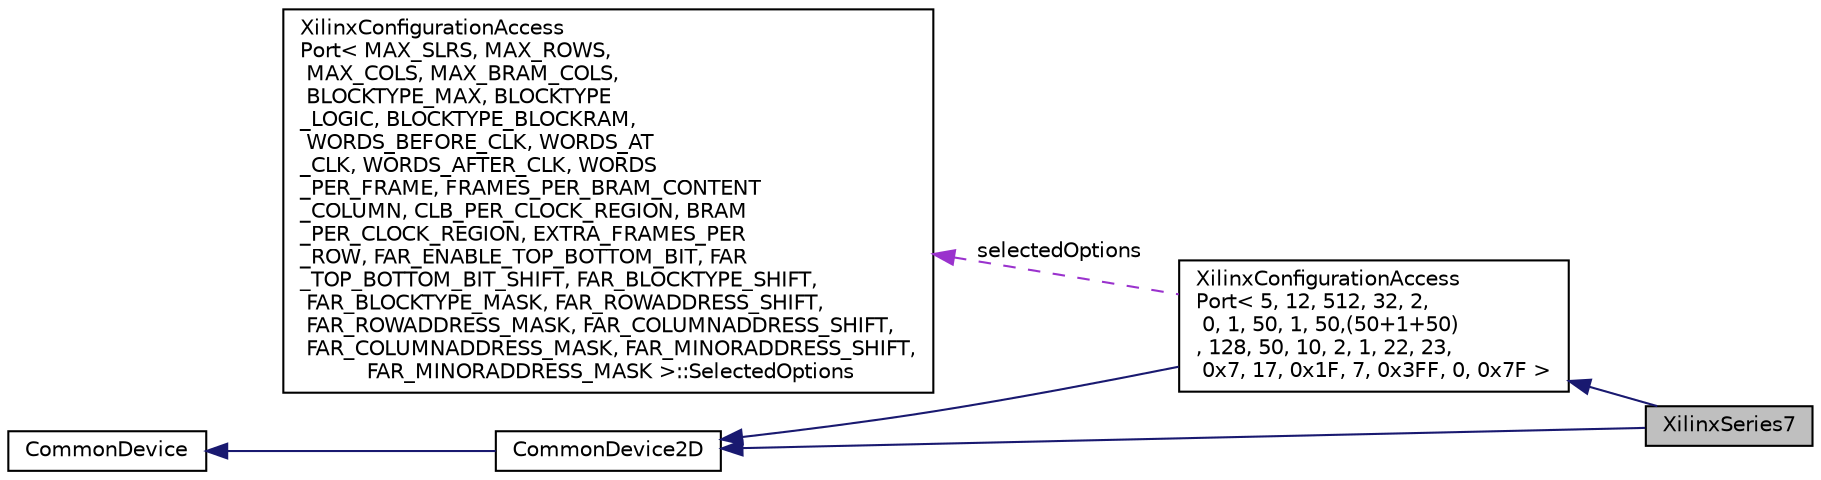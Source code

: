 digraph "XilinxSeries7"
{
 // INTERACTIVE_SVG=YES
 // LATEX_PDF_SIZE
  edge [fontname="Helvetica",fontsize="10",labelfontname="Helvetica",labelfontsize="10"];
  node [fontname="Helvetica",fontsize="10",shape=record];
  rankdir="LR";
  Node1 [label="XilinxSeries7",height=0.2,width=0.4,color="black", fillcolor="grey75", style="filled", fontcolor="black",tooltip=" "];
  Node2 -> Node1 [dir="back",color="midnightblue",fontsize="10",style="solid",fontname="Helvetica"];
  Node2 [label="CommonDevice2D",height=0.2,width=0.4,color="black", fillcolor="white", style="filled",URL="$classCommonDevice2D.html",tooltip=" "];
  Node3 -> Node2 [dir="back",color="midnightblue",fontsize="10",style="solid",fontname="Helvetica"];
  Node3 [label="CommonDevice",height=0.2,width=0.4,color="black", fillcolor="white", style="filled",URL="$classCommonDevice.html",tooltip=" "];
  Node4 -> Node1 [dir="back",color="midnightblue",fontsize="10",style="solid",fontname="Helvetica"];
  Node4 [label="XilinxConfigurationAccess\lPort\< 5, 12, 512, 32, 2,\l 0, 1, 50, 1, 50,(50+1+50)\l, 128, 50, 10, 2, 1, 22, 23,\l 0x7, 17, 0x1F, 7, 0x3FF, 0, 0x7F \>",height=0.2,width=0.4,color="black", fillcolor="white", style="filled",URL="$classXilinxConfigurationAccessPort.html",tooltip=" "];
  Node2 -> Node4 [dir="back",color="midnightblue",fontsize="10",style="solid",fontname="Helvetica"];
  Node5 -> Node4 [dir="back",color="darkorchid3",fontsize="10",style="dashed",label=" selectedOptions" ,fontname="Helvetica"];
  Node5 [label="XilinxConfigurationAccess\lPort\< MAX_SLRS, MAX_ROWS,\l MAX_COLS, MAX_BRAM_COLS,\l BLOCKTYPE_MAX, BLOCKTYPE\l_LOGIC, BLOCKTYPE_BLOCKRAM,\l WORDS_BEFORE_CLK, WORDS_AT\l_CLK, WORDS_AFTER_CLK, WORDS\l_PER_FRAME, FRAMES_PER_BRAM_CONTENT\l_COLUMN, CLB_PER_CLOCK_REGION, BRAM\l_PER_CLOCK_REGION, EXTRA_FRAMES_PER\l_ROW, FAR_ENABLE_TOP_BOTTOM_BIT, FAR\l_TOP_BOTTOM_BIT_SHIFT, FAR_BLOCKTYPE_SHIFT,\l FAR_BLOCKTYPE_MASK, FAR_ROWADDRESS_SHIFT,\l FAR_ROWADDRESS_MASK, FAR_COLUMNADDRESS_SHIFT,\l FAR_COLUMNADDRESS_MASK, FAR_MINORADDRESS_SHIFT,\l FAR_MINORADDRESS_MASK \>::SelectedOptions",height=0.2,width=0.4,color="black", fillcolor="white", style="filled",URL="$structXilinxConfigurationAccessPort_1_1SelectedOptions.html",tooltip=" "];
}
